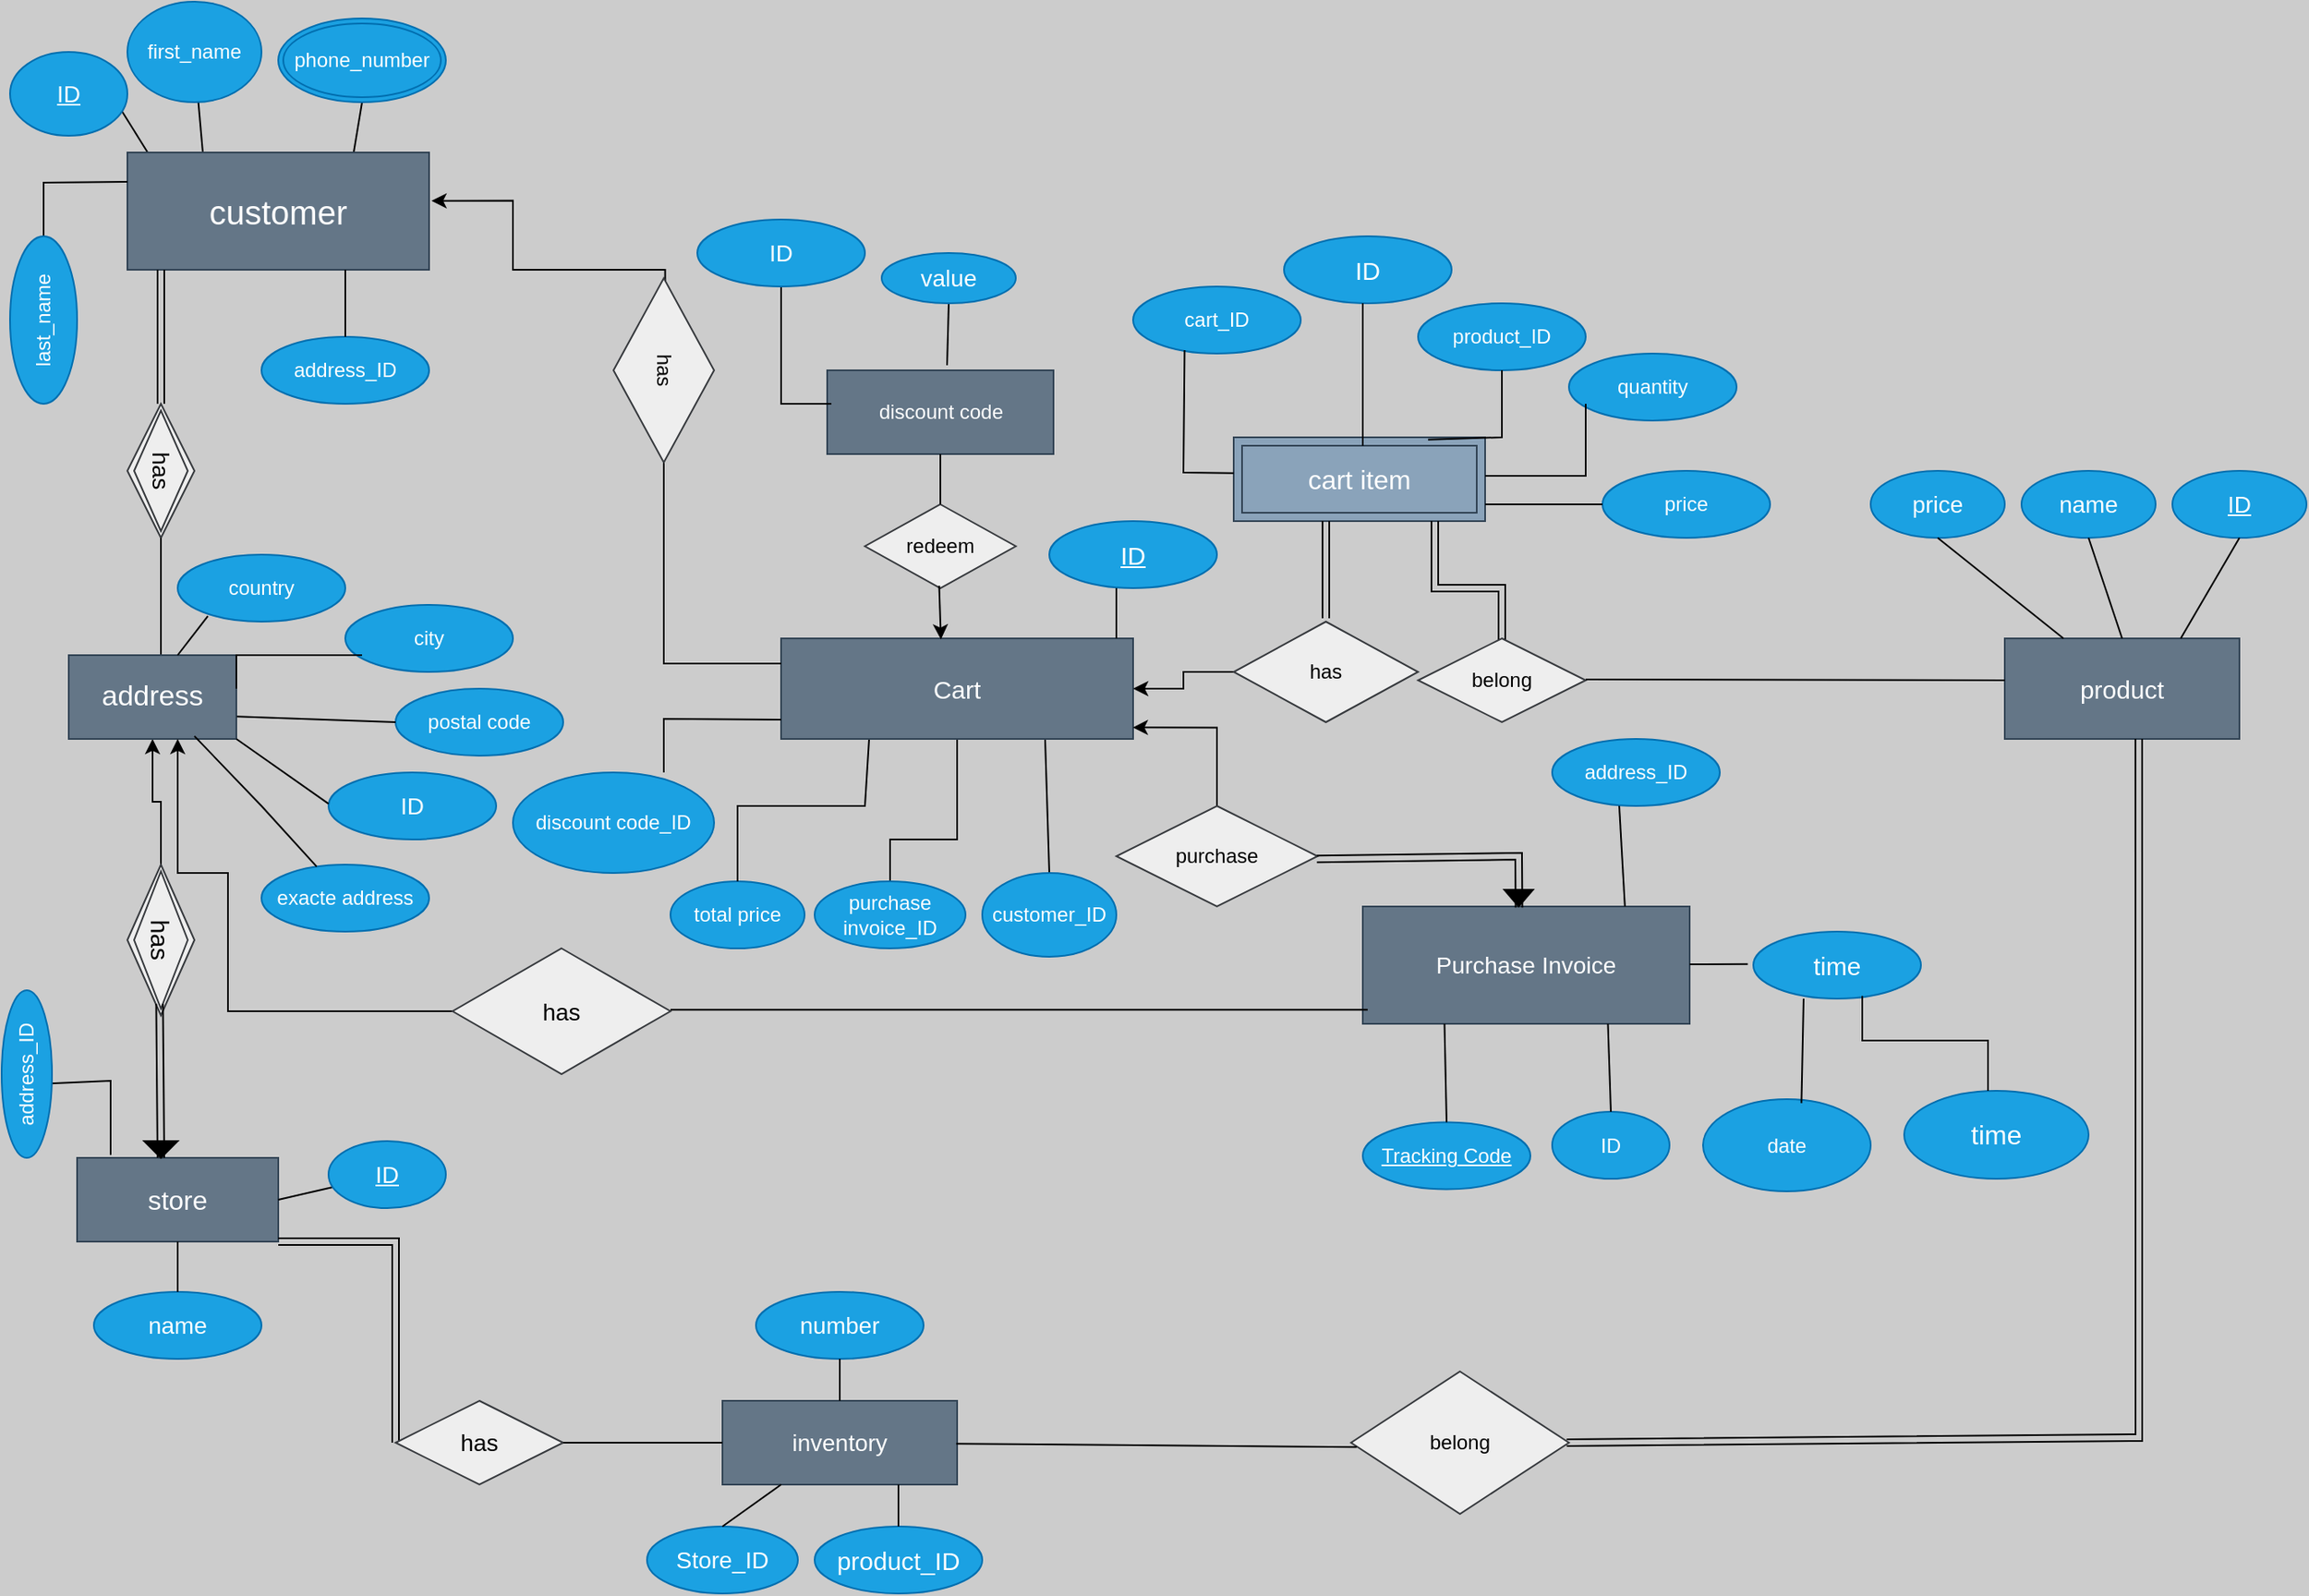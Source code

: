<mxfile version="21.1.1" type="device">
  <diagram id="R2lEEEUBdFMjLlhIrx00" name="Page-1">
    <mxGraphModel dx="1500" dy="830" grid="1" gridSize="10" guides="1" tooltips="1" connect="0" arrows="1" fold="1" page="1" pageScale="1" pageWidth="827" pageHeight="1169" background="#CCCCCC" math="0" shadow="0" extFonts="Permanent Marker^https://fonts.googleapis.com/css?family=Permanent+Marker">
      <root>
        <mxCell id="0" />
        <mxCell id="1" parent="0" />
        <mxCell id="7IuXafY-8ZTA0ZM4Ju-p-3" value="" style="endArrow=none;html=1;rounded=0;exitX=0.067;exitY=0.014;exitDx=0;exitDy=0;exitPerimeter=0;" parent="1" edge="1">
          <mxGeometry width="50" height="50" relative="1" as="geometry">
            <mxPoint x="102.73" y="120.98" as="sourcePoint" />
            <mxPoint x="82.401" y="88.389" as="targetPoint" />
            <Array as="points" />
          </mxGeometry>
        </mxCell>
        <mxCell id="7IuXafY-8ZTA0ZM4Ju-p-5" value="" style="endArrow=none;html=1;rounded=0;exitX=0.25;exitY=0;exitDx=0;exitDy=0;" parent="1" source="7IuXafY-8ZTA0ZM4Ju-p-10" edge="1">
          <mxGeometry width="50" height="50" relative="1" as="geometry">
            <mxPoint x="120" y="120" as="sourcePoint" />
            <mxPoint x="132.27" y="89.325" as="targetPoint" />
          </mxGeometry>
        </mxCell>
        <mxCell id="7IuXafY-8ZTA0ZM4Ju-p-7" value="" style="endArrow=none;html=1;rounded=0;entryX=0.5;entryY=1;entryDx=0;entryDy=0;exitX=0.75;exitY=0;exitDx=0;exitDy=0;" parent="1" source="7IuXafY-8ZTA0ZM4Ju-p-10" target="7IuXafY-8ZTA0ZM4Ju-p-11" edge="1">
          <mxGeometry width="50" height="50" relative="1" as="geometry">
            <mxPoint x="210" y="110" as="sourcePoint" />
            <mxPoint x="200" y="80" as="targetPoint" />
          </mxGeometry>
        </mxCell>
        <mxCell id="7IuXafY-8ZTA0ZM4Ju-p-10" value="&lt;font style=&quot;font-size: 20px;&quot;&gt;customer&lt;/font&gt;" style="whiteSpace=wrap;html=1;align=center;fillColor=#647687;strokeColor=#314354;fontColor=#ffffff;" parent="1" vertex="1">
          <mxGeometry x="90" y="120" width="180" height="70" as="geometry" />
        </mxCell>
        <mxCell id="7IuXafY-8ZTA0ZM4Ju-p-11" value="phone_number" style="ellipse;shape=doubleEllipse;margin=3;whiteSpace=wrap;html=1;align=center;fillColor=#1ba1e2;strokeColor=#006EAF;fontColor=#ffffff;" parent="1" vertex="1">
          <mxGeometry x="180" y="40" width="100" height="50" as="geometry" />
        </mxCell>
        <mxCell id="7IuXafY-8ZTA0ZM4Ju-p-13" value="&lt;font style=&quot;font-size: 12px;&quot;&gt;first_name&lt;/font&gt;" style="ellipse;whiteSpace=wrap;html=1;align=center;fillColor=#1ba1e2;strokeColor=#006EAF;fontColor=#ffffff;" parent="1" vertex="1">
          <mxGeometry x="90" y="30" width="80" height="60" as="geometry" />
        </mxCell>
        <mxCell id="7IuXafY-8ZTA0ZM4Ju-p-18" value="&lt;font style=&quot;font-size: 14px;&quot;&gt;has&lt;/font&gt;" style="shape=rhombus;double=1;perimeter=rhombusPerimeter;whiteSpace=wrap;html=1;align=center;rotation=90;fillColor=#eeeeee;strokeColor=#36393d;" parent="1" vertex="1">
          <mxGeometry x="70" y="290" width="80" height="40" as="geometry" />
        </mxCell>
        <mxCell id="7IuXafY-8ZTA0ZM4Ju-p-22" value="" style="endArrow=none;html=1;rounded=0;" parent="1" edge="1">
          <mxGeometry relative="1" as="geometry">
            <mxPoint x="110" y="350" as="sourcePoint" />
            <mxPoint x="110" y="420" as="targetPoint" />
          </mxGeometry>
        </mxCell>
        <mxCell id="CXZVb5-um_h7rUPkJkZq-14" value="" style="edgeStyle=orthogonalEdgeStyle;rounded=0;orthogonalLoop=1;jettySize=auto;html=1;" edge="1" parent="1" source="7IuXafY-8ZTA0ZM4Ju-p-25" target="K4kN4xh6zabSOPXQYrLH-1">
          <mxGeometry relative="1" as="geometry" />
        </mxCell>
        <mxCell id="7IuXafY-8ZTA0ZM4Ju-p-25" value="&lt;font style=&quot;font-size: 15px;&quot;&gt;has&lt;/font&gt;" style="shape=rhombus;double=1;perimeter=rhombusPerimeter;whiteSpace=wrap;html=1;align=center;rotation=90;fillColor=#eeeeee;strokeColor=#36393d;" parent="1" vertex="1">
          <mxGeometry x="65" y="570" width="90" height="40" as="geometry" />
        </mxCell>
        <mxCell id="7IuXafY-8ZTA0ZM4Ju-p-29" value="&lt;font style=&quot;font-size: 16px;&quot;&gt;store&lt;/font&gt;" style="whiteSpace=wrap;html=1;align=center;fillColor=#647687;strokeColor=#314354;fontColor=#ffffff;" parent="1" vertex="1">
          <mxGeometry x="60" y="720" width="120" height="50" as="geometry" />
        </mxCell>
        <mxCell id="7IuXafY-8ZTA0ZM4Ju-p-30" value="" style="endArrow=none;html=1;rounded=0;exitX=1;exitY=0.5;exitDx=0;exitDy=0;" parent="1" source="7IuXafY-8ZTA0ZM4Ju-p-29" target="7IuXafY-8ZTA0ZM4Ju-p-32" edge="1">
          <mxGeometry relative="1" as="geometry">
            <mxPoint x="180" y="680" as="sourcePoint" />
            <mxPoint x="200" y="670" as="targetPoint" />
            <Array as="points" />
          </mxGeometry>
        </mxCell>
        <mxCell id="7IuXafY-8ZTA0ZM4Ju-p-31" value="&lt;span style=&quot;font-size: 14px;&quot;&gt;ID&lt;/span&gt;" style="ellipse;whiteSpace=wrap;html=1;align=center;fontStyle=4;fillColor=#1ba1e2;fontColor=#ffffff;strokeColor=#006EAF;" parent="1" vertex="1">
          <mxGeometry x="20" y="60" width="70" height="50" as="geometry" />
        </mxCell>
        <mxCell id="7IuXafY-8ZTA0ZM4Ju-p-32" value="&lt;span style=&quot;font-size: 14px;&quot;&gt;ID&lt;/span&gt;" style="ellipse;whiteSpace=wrap;html=1;align=center;fontStyle=4;fillColor=#1ba1e2;fontColor=#ffffff;strokeColor=#006EAF;" parent="1" vertex="1">
          <mxGeometry x="210" y="710" width="70" height="40" as="geometry" />
        </mxCell>
        <mxCell id="7IuXafY-8ZTA0ZM4Ju-p-36" value="&lt;font style=&quot;font-size: 15px;&quot;&gt;product&lt;/font&gt;" style="whiteSpace=wrap;html=1;align=center;fillColor=#647687;strokeColor=#314354;fontColor=#ffffff;" parent="1" vertex="1">
          <mxGeometry x="1210" y="410" width="140" height="60" as="geometry" />
        </mxCell>
        <mxCell id="7IuXafY-8ZTA0ZM4Ju-p-43" value="&lt;font style=&quot;font-size: 14px;&quot;&gt;price&lt;/font&gt;" style="ellipse;whiteSpace=wrap;html=1;align=center;fillColor=#1ba1e2;fontColor=#ffffff;strokeColor=#006EAF;" parent="1" vertex="1">
          <mxGeometry x="1130" y="310" width="80" height="40" as="geometry" />
        </mxCell>
        <mxCell id="7IuXafY-8ZTA0ZM4Ju-p-44" value="&lt;font style=&quot;font-size: 14px;&quot;&gt;name&lt;/font&gt;" style="ellipse;whiteSpace=wrap;html=1;align=center;fillColor=#1ba1e2;fontColor=#ffffff;strokeColor=#006EAF;" parent="1" vertex="1">
          <mxGeometry x="1220" y="310" width="80" height="40" as="geometry" />
        </mxCell>
        <mxCell id="7IuXafY-8ZTA0ZM4Ju-p-45" value="" style="endArrow=none;html=1;rounded=0;entryX=0.5;entryY=0;entryDx=0;entryDy=0;exitX=0.5;exitY=1;exitDx=0;exitDy=0;" parent="1" source="7IuXafY-8ZTA0ZM4Ju-p-44" target="7IuXafY-8ZTA0ZM4Ju-p-36" edge="1">
          <mxGeometry relative="1" as="geometry">
            <mxPoint x="750" y="300" as="sourcePoint" />
            <mxPoint x="860" y="230" as="targetPoint" />
          </mxGeometry>
        </mxCell>
        <mxCell id="7IuXafY-8ZTA0ZM4Ju-p-46" value="&lt;span style=&quot;font-size: 14px;&quot;&gt;ID&lt;/span&gt;" style="ellipse;whiteSpace=wrap;html=1;align=center;fontStyle=4;fillColor=#1ba1e2;fontColor=#ffffff;strokeColor=#006EAF;" parent="1" vertex="1">
          <mxGeometry x="1310" y="310" width="80" height="40" as="geometry" />
        </mxCell>
        <mxCell id="7IuXafY-8ZTA0ZM4Ju-p-47" value="" style="endArrow=none;html=1;rounded=0;entryX=0.5;entryY=1;entryDx=0;entryDy=0;exitX=0.75;exitY=0;exitDx=0;exitDy=0;" parent="1" source="7IuXafY-8ZTA0ZM4Ju-p-36" target="7IuXafY-8ZTA0ZM4Ju-p-46" edge="1">
          <mxGeometry relative="1" as="geometry">
            <mxPoint x="700" y="410" as="sourcePoint" />
            <mxPoint x="730" y="410" as="targetPoint" />
          </mxGeometry>
        </mxCell>
        <mxCell id="7IuXafY-8ZTA0ZM4Ju-p-48" value="" style="endArrow=none;html=1;rounded=0;entryX=0;entryY=0.25;entryDx=0;entryDy=0;" parent="1" target="7IuXafY-8ZTA0ZM4Ju-p-10" edge="1">
          <mxGeometry relative="1" as="geometry">
            <mxPoint x="40" y="180" as="sourcePoint" />
            <mxPoint x="100" y="220" as="targetPoint" />
            <Array as="points">
              <mxPoint x="40" y="138" />
            </Array>
          </mxGeometry>
        </mxCell>
        <mxCell id="7IuXafY-8ZTA0ZM4Ju-p-49" value="last_name" style="ellipse;whiteSpace=wrap;html=1;align=center;fillColor=#1ba1e2;fontColor=#ffffff;strokeColor=#006EAF;rotation=-90;" parent="1" vertex="1">
          <mxGeometry x="-10" y="200" width="100" height="40" as="geometry" />
        </mxCell>
        <mxCell id="7IuXafY-8ZTA0ZM4Ju-p-51" value="&lt;font style=&quot;font-size: 14px;&quot;&gt;Purchase Invoice&lt;/font&gt;" style="whiteSpace=wrap;html=1;align=center;fillColor=#647687;fontColor=#ffffff;strokeColor=#314354;" parent="1" vertex="1">
          <mxGeometry x="827" y="570" width="195" height="70" as="geometry" />
        </mxCell>
        <mxCell id="7IuXafY-8ZTA0ZM4Ju-p-52" value="Tracking Code" style="ellipse;whiteSpace=wrap;html=1;align=center;fontStyle=4;fillColor=#1ba1e2;fontColor=#ffffff;strokeColor=#006EAF;" parent="1" vertex="1">
          <mxGeometry x="827" y="698.75" width="100" height="40" as="geometry" />
        </mxCell>
        <mxCell id="7IuXafY-8ZTA0ZM4Ju-p-55" value="" style="endArrow=none;html=1;rounded=0;entryX=0.5;entryY=0;entryDx=0;entryDy=0;exitX=0.25;exitY=1;exitDx=0;exitDy=0;" parent="1" source="7IuXafY-8ZTA0ZM4Ju-p-51" target="7IuXafY-8ZTA0ZM4Ju-p-52" edge="1">
          <mxGeometry relative="1" as="geometry">
            <mxPoint x="425" y="590" as="sourcePoint" />
            <mxPoint x="425" y="621" as="targetPoint" />
            <Array as="points" />
          </mxGeometry>
        </mxCell>
        <mxCell id="7IuXafY-8ZTA0ZM4Ju-p-56" value="&lt;font style=&quot;font-size: 15px;&quot;&gt;time&lt;/font&gt;" style="ellipse;whiteSpace=wrap;html=1;align=center;fillColor=#1ba1e2;fontColor=#ffffff;strokeColor=#006EAF;" parent="1" vertex="1">
          <mxGeometry x="1060" y="585" width="100" height="40" as="geometry" />
        </mxCell>
        <mxCell id="7IuXafY-8ZTA0ZM4Ju-p-58" value="" style="endArrow=none;html=1;rounded=0;exitX=0.5;exitY=0;exitDx=0;exitDy=0;entryX=0.75;entryY=1;entryDx=0;entryDy=0;" parent="1" source="7IuXafY-8ZTA0ZM4Ju-p-59" target="K-ahxIOYB4QELCuEIj93-1" edge="1">
          <mxGeometry relative="1" as="geometry">
            <mxPoint x="460" y="540" as="sourcePoint" />
            <mxPoint x="510" y="540" as="targetPoint" />
          </mxGeometry>
        </mxCell>
        <mxCell id="7IuXafY-8ZTA0ZM4Ju-p-59" value="customer_ID" style="ellipse;whiteSpace=wrap;html=1;align=center;fillColor=#1ba1e2;fontColor=#ffffff;strokeColor=#006EAF;" parent="1" vertex="1">
          <mxGeometry x="600" y="550" width="80" height="50" as="geometry" />
        </mxCell>
        <mxCell id="7IuXafY-8ZTA0ZM4Ju-p-61" value="" style="endArrow=none;html=1;rounded=0;exitX=0.5;exitY=0;exitDx=0;exitDy=0;entryX=0.5;entryY=1;entryDx=0;entryDy=0;" parent="1" source="7IuXafY-8ZTA0ZM4Ju-p-62" target="K-ahxIOYB4QELCuEIj93-1" edge="1">
          <mxGeometry relative="1" as="geometry">
            <mxPoint x="460" y="580" as="sourcePoint" />
            <mxPoint x="510" y="580" as="targetPoint" />
            <Array as="points">
              <mxPoint x="545" y="530" />
              <mxPoint x="585" y="530" />
            </Array>
          </mxGeometry>
        </mxCell>
        <mxCell id="7IuXafY-8ZTA0ZM4Ju-p-62" value="purchase invoice_ID" style="ellipse;whiteSpace=wrap;html=1;align=center;fillColor=#1ba1e2;fontColor=#ffffff;strokeColor=#006EAF;" parent="1" vertex="1">
          <mxGeometry x="500" y="555" width="90" height="40" as="geometry" />
        </mxCell>
        <mxCell id="7IuXafY-8ZTA0ZM4Ju-p-64" value="ID" style="ellipse;whiteSpace=wrap;html=1;align=center;fillColor=#1ba1e2;fontColor=#ffffff;strokeColor=#006EAF;" parent="1" vertex="1">
          <mxGeometry x="940" y="692.5" width="70" height="40" as="geometry" />
        </mxCell>
        <mxCell id="7IuXafY-8ZTA0ZM4Ju-p-69" value="" style="endArrow=none;html=1;rounded=0;entryX=0.25;entryY=0;entryDx=0;entryDy=0;exitX=0.5;exitY=1;exitDx=0;exitDy=0;" parent="1" source="7IuXafY-8ZTA0ZM4Ju-p-43" target="7IuXafY-8ZTA0ZM4Ju-p-36" edge="1">
          <mxGeometry relative="1" as="geometry">
            <mxPoint x="650" y="310" as="sourcePoint" />
            <mxPoint x="660" y="360" as="targetPoint" />
          </mxGeometry>
        </mxCell>
        <mxCell id="7IuXafY-8ZTA0ZM4Ju-p-73" value="discount code" style="whiteSpace=wrap;html=1;align=center;fillColor=#647687;fontColor=#ffffff;strokeColor=#314354;" parent="1" vertex="1">
          <mxGeometry x="507.5" y="250" width="135" height="50" as="geometry" />
        </mxCell>
        <mxCell id="7IuXafY-8ZTA0ZM4Ju-p-74" value="total price" style="ellipse;whiteSpace=wrap;html=1;align=center;fillColor=#1ba1e2;fontColor=#ffffff;strokeColor=#006EAF;" parent="1" vertex="1">
          <mxGeometry x="414" y="555" width="80" height="40" as="geometry" />
        </mxCell>
        <mxCell id="7IuXafY-8ZTA0ZM4Ju-p-75" value="" style="endArrow=none;html=1;rounded=0;exitX=0.5;exitY=0;exitDx=0;exitDy=0;entryX=0.25;entryY=1;entryDx=0;entryDy=0;" parent="1" source="7IuXafY-8ZTA0ZM4Ju-p-74" target="K-ahxIOYB4QELCuEIj93-1" edge="1">
          <mxGeometry relative="1" as="geometry">
            <mxPoint x="270" y="569" as="sourcePoint" />
            <mxPoint x="320" y="569" as="targetPoint" />
            <Array as="points">
              <mxPoint x="454" y="510" />
              <mxPoint x="530" y="510" />
            </Array>
          </mxGeometry>
        </mxCell>
        <mxCell id="7IuXafY-8ZTA0ZM4Ju-p-76" value="" style="shape=link;html=1;rounded=0;entryX=0.924;entryY=0.52;entryDx=0;entryDy=0;entryPerimeter=0;" parent="1" target="7IuXafY-8ZTA0ZM4Ju-p-25" edge="1">
          <mxGeometry relative="1" as="geometry">
            <mxPoint x="110" y="720" as="sourcePoint" />
            <mxPoint x="270" y="720" as="targetPoint" />
          </mxGeometry>
        </mxCell>
        <mxCell id="7IuXafY-8ZTA0ZM4Ju-p-77" value="" style="resizable=0;html=1;whiteSpace=wrap;align=right;verticalAlign=bottom;" parent="7IuXafY-8ZTA0ZM4Ju-p-76" connectable="0" vertex="1">
          <mxGeometry x="1" relative="1" as="geometry" />
        </mxCell>
        <mxCell id="7IuXafY-8ZTA0ZM4Ju-p-83" value="&lt;font style=&quot;font-size: 14px;&quot;&gt;name&lt;/font&gt;" style="ellipse;whiteSpace=wrap;html=1;align=center;fillColor=#1ba1e2;fontColor=#ffffff;strokeColor=#006EAF;" parent="1" vertex="1">
          <mxGeometry x="70" y="800" width="100" height="40" as="geometry" />
        </mxCell>
        <mxCell id="7IuXafY-8ZTA0ZM4Ju-p-84" value="" style="endArrow=none;html=1;rounded=0;entryX=0.5;entryY=0;entryDx=0;entryDy=0;exitX=0.5;exitY=1;exitDx=0;exitDy=0;" parent="1" source="7IuXafY-8ZTA0ZM4Ju-p-29" target="7IuXafY-8ZTA0ZM4Ju-p-83" edge="1">
          <mxGeometry relative="1" as="geometry">
            <mxPoint x="110" y="770" as="sourcePoint" />
            <mxPoint x="270" y="770" as="targetPoint" />
          </mxGeometry>
        </mxCell>
        <mxCell id="7IuXafY-8ZTA0ZM4Ju-p-93" value="" style="endArrow=none;html=1;rounded=0;exitX=0.5;exitY=1;exitDx=0;exitDy=0;" parent="1" source="7IuXafY-8ZTA0ZM4Ju-p-94" edge="1">
          <mxGeometry relative="1" as="geometry">
            <mxPoint x="329.5" y="255" as="sourcePoint" />
            <mxPoint x="579" y="247" as="targetPoint" />
          </mxGeometry>
        </mxCell>
        <mxCell id="7IuXafY-8ZTA0ZM4Ju-p-94" value="&lt;font style=&quot;font-size: 14px;&quot;&gt;value&lt;/font&gt;" style="ellipse;whiteSpace=wrap;html=1;align=center;fillColor=#1ba1e2;fontColor=#ffffff;strokeColor=#006EAF;" parent="1" vertex="1">
          <mxGeometry x="540" y="180" width="80" height="30" as="geometry" />
        </mxCell>
        <mxCell id="7IuXafY-8ZTA0ZM4Ju-p-95" value="&lt;font style=&quot;font-size: 16px;&quot;&gt;time&lt;/font&gt;" style="ellipse;whiteSpace=wrap;html=1;align=center;fillColor=#1ba1e2;fontColor=#ffffff;strokeColor=#006EAF;" parent="1" vertex="1">
          <mxGeometry x="1150" y="680" width="110" height="52.5" as="geometry" />
        </mxCell>
        <mxCell id="7IuXafY-8ZTA0ZM4Ju-p-97" value="date" style="ellipse;whiteSpace=wrap;html=1;align=center;fillColor=#1ba1e2;fontColor=#ffffff;strokeColor=#006EAF;" parent="1" vertex="1">
          <mxGeometry x="1030" y="685" width="100" height="55" as="geometry" />
        </mxCell>
        <mxCell id="K-ahxIOYB4QELCuEIj93-1" value="&lt;font style=&quot;font-size: 15px;&quot;&gt;Cart&lt;/font&gt;" style="whiteSpace=wrap;html=1;align=center;fillColor=#647687;fontColor=#ffffff;strokeColor=#314354;" parent="1" vertex="1">
          <mxGeometry x="480" y="410" width="210" height="60" as="geometry" />
        </mxCell>
        <mxCell id="K-ahxIOYB4QELCuEIj93-4" value="belong" style="shape=rhombus;perimeter=rhombusPerimeter;whiteSpace=wrap;html=1;align=center;fillColor=#eeeeee;strokeColor=#36393d;" parent="1" vertex="1">
          <mxGeometry x="820" y="847.5" width="130" height="85" as="geometry" />
        </mxCell>
        <mxCell id="K-ahxIOYB4QELCuEIj93-7" value="" style="endArrow=none;html=1;rounded=0;entryX=0;entryY=0.25;entryDx=0;entryDy=0;" parent="1" source="K-ahxIOYB4QELCuEIj93-9" target="K-ahxIOYB4QELCuEIj93-1" edge="1">
          <mxGeometry relative="1" as="geometry">
            <mxPoint x="210" y="190" as="sourcePoint" />
            <mxPoint x="230" y="420" as="targetPoint" />
            <Array as="points">
              <mxPoint x="410" y="425" />
            </Array>
          </mxGeometry>
        </mxCell>
        <mxCell id="CXZVb5-um_h7rUPkJkZq-24" value="" style="edgeStyle=orthogonalEdgeStyle;rounded=0;orthogonalLoop=1;jettySize=auto;html=1;entryX=1.008;entryY=0.412;entryDx=0;entryDy=0;entryPerimeter=0;exitX=0.058;exitY=0.486;exitDx=0;exitDy=0;exitPerimeter=0;" edge="1" parent="1" source="K-ahxIOYB4QELCuEIj93-9" target="7IuXafY-8ZTA0ZM4Ju-p-10">
          <mxGeometry relative="1" as="geometry">
            <mxPoint x="410" y="190" as="sourcePoint" />
            <Array as="points">
              <mxPoint x="411" y="190" />
              <mxPoint x="320" y="190" />
              <mxPoint x="320" y="149" />
            </Array>
          </mxGeometry>
        </mxCell>
        <mxCell id="K-ahxIOYB4QELCuEIj93-9" value="has" style="shape=rhombus;perimeter=rhombusPerimeter;whiteSpace=wrap;html=1;align=center;fillColor=#eeeeee;strokeColor=#36393d;rotation=90;" parent="1" vertex="1">
          <mxGeometry x="355" y="220" width="110" height="60" as="geometry" />
        </mxCell>
        <mxCell id="K-ahxIOYB4QELCuEIj93-12" value="" style="endArrow=none;html=1;rounded=0;exitX=0.5;exitY=0;exitDx=0;exitDy=0;entryX=0.75;entryY=1;entryDx=0;entryDy=0;" parent="1" source="7IuXafY-8ZTA0ZM4Ju-p-64" target="7IuXafY-8ZTA0ZM4Ju-p-51" edge="1">
          <mxGeometry relative="1" as="geometry">
            <mxPoint x="570" y="650" as="sourcePoint" />
            <mxPoint x="720" y="650" as="targetPoint" />
          </mxGeometry>
        </mxCell>
        <mxCell id="K-ahxIOYB4QELCuEIj93-17" value="redeem" style="shape=rhombus;perimeter=rhombusPerimeter;whiteSpace=wrap;html=1;align=center;fillColor=#eeeeee;strokeColor=#36393d;" parent="1" vertex="1">
          <mxGeometry x="530" y="330" width="90" height="50" as="geometry" />
        </mxCell>
        <mxCell id="K-ahxIOYB4QELCuEIj93-18" value="" style="endArrow=none;html=1;rounded=0;exitX=0.5;exitY=0;exitDx=0;exitDy=0;entryX=0.5;entryY=1;entryDx=0;entryDy=0;" parent="1" source="K-ahxIOYB4QELCuEIj93-17" target="7IuXafY-8ZTA0ZM4Ju-p-73" edge="1">
          <mxGeometry relative="1" as="geometry">
            <mxPoint x="350" y="340" as="sourcePoint" />
            <mxPoint x="500" y="340" as="targetPoint" />
          </mxGeometry>
        </mxCell>
        <mxCell id="CXZVb5-um_h7rUPkJkZq-23" value="" style="edgeStyle=orthogonalEdgeStyle;rounded=0;orthogonalLoop=1;jettySize=auto;html=1;entryX=0.999;entryY=0.886;entryDx=0;entryDy=0;entryPerimeter=0;" edge="1" parent="1" source="-hVGppCNPM3_fdbBqAaz-1" target="K-ahxIOYB4QELCuEIj93-1">
          <mxGeometry relative="1" as="geometry" />
        </mxCell>
        <mxCell id="-hVGppCNPM3_fdbBqAaz-1" value="purchase" style="shape=rhombus;perimeter=rhombusPerimeter;whiteSpace=wrap;html=1;align=center;fillColor=#eeeeee;strokeColor=#36393d;" parent="1" vertex="1">
          <mxGeometry x="680" y="510" width="120" height="60" as="geometry" />
        </mxCell>
        <mxCell id="K4kN4xh6zabSOPXQYrLH-1" value="&lt;font style=&quot;font-size: 17px;&quot;&gt;address&lt;/font&gt;" style="whiteSpace=wrap;html=1;align=center;fillColor=#647687;fontColor=#ffffff;strokeColor=#314354;" parent="1" vertex="1">
          <mxGeometry x="55" y="420" width="100" height="50" as="geometry" />
        </mxCell>
        <mxCell id="K4kN4xh6zabSOPXQYrLH-2" value="" style="shape=link;html=1;rounded=0;entryX=0.997;entryY=0.527;entryDx=0;entryDy=0;exitX=0.478;exitY=0.009;exitDx=0;exitDy=0;exitPerimeter=0;entryPerimeter=0;" parent="1" source="7IuXafY-8ZTA0ZM4Ju-p-51" target="-hVGppCNPM3_fdbBqAaz-1" edge="1">
          <mxGeometry relative="1" as="geometry">
            <mxPoint x="700" y="550" as="sourcePoint" />
            <mxPoint x="425" y="600" as="targetPoint" />
            <Array as="points">
              <mxPoint x="920" y="540" />
            </Array>
          </mxGeometry>
        </mxCell>
        <mxCell id="K4kN4xh6zabSOPXQYrLH-3" value="" style="resizable=0;html=1;whiteSpace=wrap;align=right;verticalAlign=bottom;" parent="K4kN4xh6zabSOPXQYrLH-2" connectable="0" vertex="1">
          <mxGeometry x="1" relative="1" as="geometry" />
        </mxCell>
        <mxCell id="K4kN4xh6zabSOPXQYrLH-4" value="&lt;font style=&quot;font-size: 14px;&quot;&gt;inventory&lt;/font&gt;" style="whiteSpace=wrap;html=1;align=center;fillColor=#647687;fontColor=#ffffff;strokeColor=#314354;" parent="1" vertex="1">
          <mxGeometry x="445" y="865" width="140" height="50" as="geometry" />
        </mxCell>
        <mxCell id="K4kN4xh6zabSOPXQYrLH-5" value="" style="shape=link;html=1;rounded=0;width=-4;exitX=1;exitY=1;exitDx=0;exitDy=0;entryX=0;entryY=0.5;entryDx=0;entryDy=0;" parent="1" source="7IuXafY-8ZTA0ZM4Ju-p-29" target="K4kN4xh6zabSOPXQYrLH-8" edge="1">
          <mxGeometry relative="1" as="geometry">
            <mxPoint x="340" y="600" as="sourcePoint" />
            <mxPoint x="230" y="840" as="targetPoint" />
            <Array as="points">
              <mxPoint x="250" y="770" />
            </Array>
          </mxGeometry>
        </mxCell>
        <mxCell id="K4kN4xh6zabSOPXQYrLH-6" value="" style="resizable=0;html=1;whiteSpace=wrap;align=right;verticalAlign=bottom;" parent="K4kN4xh6zabSOPXQYrLH-5" connectable="0" vertex="1">
          <mxGeometry x="1" relative="1" as="geometry" />
        </mxCell>
        <mxCell id="K4kN4xh6zabSOPXQYrLH-8" value="&lt;font style=&quot;font-size: 14px;&quot;&gt;has&lt;/font&gt;" style="shape=rhombus;perimeter=rhombusPerimeter;whiteSpace=wrap;html=1;align=center;fillColor=#eeeeee;strokeColor=#36393d;rotation=0;" parent="1" vertex="1">
          <mxGeometry x="250" y="865" width="100" height="50" as="geometry" />
        </mxCell>
        <mxCell id="K4kN4xh6zabSOPXQYrLH-12" value="" style="endArrow=none;html=1;rounded=0;exitX=1;exitY=0.5;exitDx=0;exitDy=0;entryX=0;entryY=0.5;entryDx=0;entryDy=0;" parent="1" source="K4kN4xh6zabSOPXQYrLH-8" target="K4kN4xh6zabSOPXQYrLH-4" edge="1">
          <mxGeometry relative="1" as="geometry">
            <mxPoint x="340" y="900" as="sourcePoint" />
            <mxPoint x="180" y="970" as="targetPoint" />
          </mxGeometry>
        </mxCell>
        <mxCell id="K4kN4xh6zabSOPXQYrLH-14" value="&lt;span style=&quot;font-size: 14px;&quot;&gt;Store_ID&lt;/span&gt;" style="ellipse;whiteSpace=wrap;html=1;align=center;fillColor=#1ba1e2;strokeColor=#006EAF;fontColor=#ffffff;" parent="1" vertex="1">
          <mxGeometry x="400" y="940" width="90" height="40" as="geometry" />
        </mxCell>
        <mxCell id="K4kN4xh6zabSOPXQYrLH-15" value="&lt;span style=&quot;font-size: 15px;&quot;&gt;product_ID&lt;/span&gt;" style="ellipse;whiteSpace=wrap;html=1;align=center;fillColor=#1ba1e2;fontColor=#ffffff;strokeColor=#006EAF;" parent="1" vertex="1">
          <mxGeometry x="500" y="940" width="100" height="40" as="geometry" />
        </mxCell>
        <mxCell id="K4kN4xh6zabSOPXQYrLH-16" value="" style="endArrow=none;html=1;rounded=0;entryX=0.5;entryY=0;entryDx=0;entryDy=0;exitX=0.75;exitY=1;exitDx=0;exitDy=0;" parent="1" source="K4kN4xh6zabSOPXQYrLH-4" target="K4kN4xh6zabSOPXQYrLH-15" edge="1">
          <mxGeometry relative="1" as="geometry">
            <mxPoint x="550" y="870" as="sourcePoint" />
            <mxPoint x="710" y="880" as="targetPoint" />
          </mxGeometry>
        </mxCell>
        <mxCell id="K4kN4xh6zabSOPXQYrLH-17" value="" style="endArrow=none;html=1;rounded=0;exitX=0.25;exitY=1;exitDx=0;exitDy=0;entryX=0.5;entryY=0;entryDx=0;entryDy=0;" parent="1" source="K4kN4xh6zabSOPXQYrLH-4" target="K4kN4xh6zabSOPXQYrLH-14" edge="1">
          <mxGeometry relative="1" as="geometry">
            <mxPoint x="550" y="880" as="sourcePoint" />
            <mxPoint x="710" y="880" as="targetPoint" />
          </mxGeometry>
        </mxCell>
        <mxCell id="K4kN4xh6zabSOPXQYrLH-18" value="&lt;font style=&quot;font-size: 14px;&quot;&gt;number&lt;/font&gt;" style="ellipse;whiteSpace=wrap;html=1;align=center;fillColor=#1ba1e2;fontColor=#ffffff;strokeColor=#006EAF;" parent="1" vertex="1">
          <mxGeometry x="465" y="800" width="100" height="40" as="geometry" />
        </mxCell>
        <mxCell id="K4kN4xh6zabSOPXQYrLH-19" value="" style="endArrow=none;html=1;rounded=0;exitX=0.5;exitY=0;exitDx=0;exitDy=0;entryX=0.5;entryY=1;entryDx=0;entryDy=0;" parent="1" source="K4kN4xh6zabSOPXQYrLH-4" target="K4kN4xh6zabSOPXQYrLH-18" edge="1">
          <mxGeometry relative="1" as="geometry">
            <mxPoint x="550" y="880" as="sourcePoint" />
            <mxPoint x="710" y="880" as="targetPoint" />
          </mxGeometry>
        </mxCell>
        <mxCell id="CXZVb5-um_h7rUPkJkZq-25" value="" style="edgeStyle=orthogonalEdgeStyle;rounded=0;orthogonalLoop=1;jettySize=auto;html=1;" edge="1" parent="1" source="K4kN4xh6zabSOPXQYrLH-22" target="K-ahxIOYB4QELCuEIj93-1">
          <mxGeometry relative="1" as="geometry" />
        </mxCell>
        <mxCell id="K4kN4xh6zabSOPXQYrLH-22" value="has" style="shape=rhombus;perimeter=rhombusPerimeter;whiteSpace=wrap;html=1;align=center;fillColor=#eeeeee;strokeColor=#36393d;" parent="1" vertex="1">
          <mxGeometry x="750" y="400" width="110" height="60" as="geometry" />
        </mxCell>
        <mxCell id="K4kN4xh6zabSOPXQYrLH-26" value="&lt;font style=&quot;font-size: 16px;&quot;&gt;cart item&lt;/font&gt;" style="shape=ext;margin=3;double=1;whiteSpace=wrap;html=1;align=center;fillColor=#8AA3BA;strokeColor=#314354;fontColor=#ffffff;" parent="1" vertex="1">
          <mxGeometry x="750" y="290" width="150" height="50" as="geometry" />
        </mxCell>
        <mxCell id="K4kN4xh6zabSOPXQYrLH-28" value="" style="endArrow=none;html=1;rounded=0;exitX=0.996;exitY=0.512;exitDx=0;exitDy=0;exitPerimeter=0;entryX=0.026;entryY=0.531;entryDx=0;entryDy=0;entryPerimeter=0;" parent="1" source="K4kN4xh6zabSOPXQYrLH-4" target="K-ahxIOYB4QELCuEIj93-4" edge="1">
          <mxGeometry relative="1" as="geometry">
            <mxPoint x="670" y="860" as="sourcePoint" />
            <mxPoint x="828.68" y="891.54" as="targetPoint" />
          </mxGeometry>
        </mxCell>
        <mxCell id="K4kN4xh6zabSOPXQYrLH-30" value="" style="shape=link;html=1;rounded=0;entryX=0.571;entryY=1;entryDx=0;entryDy=0;entryPerimeter=0;exitX=0.99;exitY=0.5;exitDx=0;exitDy=0;exitPerimeter=0;" parent="1" source="K-ahxIOYB4QELCuEIj93-4" target="7IuXafY-8ZTA0ZM4Ju-p-36" edge="1">
          <mxGeometry relative="1" as="geometry">
            <mxPoint x="950" y="887" as="sourcePoint" />
            <mxPoint x="940" y="490" as="targetPoint" />
            <Array as="points">
              <mxPoint x="1290" y="887" />
              <mxPoint x="1290" y="650" />
            </Array>
          </mxGeometry>
        </mxCell>
        <mxCell id="K4kN4xh6zabSOPXQYrLH-31" value="" style="resizable=0;html=1;whiteSpace=wrap;align=right;verticalAlign=bottom;" parent="K4kN4xh6zabSOPXQYrLH-30" connectable="0" vertex="1">
          <mxGeometry x="1" relative="1" as="geometry" />
        </mxCell>
        <mxCell id="K4kN4xh6zabSOPXQYrLH-33" value="" style="endArrow=none;html=1;rounded=0;entryX=-0.033;entryY=0.483;entryDx=0;entryDy=0;entryPerimeter=0;" parent="1" source="7IuXafY-8ZTA0ZM4Ju-p-51" target="7IuXafY-8ZTA0ZM4Ju-p-56" edge="1">
          <mxGeometry relative="1" as="geometry">
            <mxPoint x="780" y="609" as="sourcePoint" />
            <mxPoint x="890" y="500" as="targetPoint" />
          </mxGeometry>
        </mxCell>
        <mxCell id="K4kN4xh6zabSOPXQYrLH-38" value="" style="endArrow=none;html=1;rounded=0;entryX=0.587;entryY=0.042;entryDx=0;entryDy=0;entryPerimeter=0;" parent="1" target="7IuXafY-8ZTA0ZM4Ju-p-97" edge="1">
          <mxGeometry relative="1" as="geometry">
            <mxPoint x="1090" y="625" as="sourcePoint" />
            <mxPoint x="1250" y="625" as="targetPoint" />
          </mxGeometry>
        </mxCell>
        <mxCell id="K4kN4xh6zabSOPXQYrLH-39" value="" style="endArrow=none;html=1;rounded=0;" parent="1" edge="1">
          <mxGeometry relative="1" as="geometry">
            <mxPoint x="1125" y="623.33" as="sourcePoint" />
            <mxPoint x="1200" y="680" as="targetPoint" />
            <Array as="points">
              <mxPoint x="1125" y="650" />
              <mxPoint x="1200" y="650" />
            </Array>
          </mxGeometry>
        </mxCell>
        <mxCell id="K4kN4xh6zabSOPXQYrLH-40" value="country" style="ellipse;whiteSpace=wrap;html=1;align=center;fillColor=#1ba1e2;fontColor=#ffffff;strokeColor=#006EAF;" parent="1" vertex="1">
          <mxGeometry x="120" y="360" width="100" height="40" as="geometry" />
        </mxCell>
        <mxCell id="K4kN4xh6zabSOPXQYrLH-41" value="city" style="ellipse;whiteSpace=wrap;html=1;align=center;fillColor=#1ba1e2;fontColor=#ffffff;strokeColor=#006EAF;" parent="1" vertex="1">
          <mxGeometry x="220" y="390" width="100" height="40" as="geometry" />
        </mxCell>
        <mxCell id="K4kN4xh6zabSOPXQYrLH-42" value="postal code" style="ellipse;whiteSpace=wrap;html=1;align=center;fillColor=#1ba1e2;fontColor=#ffffff;strokeColor=#006EAF;" parent="1" vertex="1">
          <mxGeometry x="250" y="440" width="100" height="40" as="geometry" />
        </mxCell>
        <mxCell id="K4kN4xh6zabSOPXQYrLH-43" value="&lt;font style=&quot;font-size: 14px;&quot;&gt;ID&lt;/font&gt;" style="ellipse;whiteSpace=wrap;html=1;align=center;fillColor=#1ba1e2;fontColor=#ffffff;strokeColor=#006EAF;" parent="1" vertex="1">
          <mxGeometry x="210" y="490" width="100" height="40" as="geometry" />
        </mxCell>
        <mxCell id="K4kN4xh6zabSOPXQYrLH-44" value="exacte address" style="ellipse;whiteSpace=wrap;html=1;align=center;fillColor=#1ba1e2;fontColor=#ffffff;strokeColor=#006EAF;" parent="1" vertex="1">
          <mxGeometry x="170" y="545" width="100" height="40" as="geometry" />
        </mxCell>
        <mxCell id="K4kN4xh6zabSOPXQYrLH-46" value="" style="endArrow=none;html=1;rounded=0;entryX=0.18;entryY=0.917;entryDx=0;entryDy=0;entryPerimeter=0;" parent="1" target="K4kN4xh6zabSOPXQYrLH-40" edge="1">
          <mxGeometry relative="1" as="geometry">
            <mxPoint x="120" y="420" as="sourcePoint" />
            <mxPoint x="190" y="420" as="targetPoint" />
            <Array as="points" />
          </mxGeometry>
        </mxCell>
        <mxCell id="K4kN4xh6zabSOPXQYrLH-48" value="" style="endArrow=none;html=1;rounded=0;exitX=1.003;exitY=0.733;exitDx=0;exitDy=0;exitPerimeter=0;" parent="1" source="K4kN4xh6zabSOPXQYrLH-1" edge="1">
          <mxGeometry relative="1" as="geometry">
            <mxPoint x="155" y="450" as="sourcePoint" />
            <mxPoint x="250" y="460" as="targetPoint" />
          </mxGeometry>
        </mxCell>
        <mxCell id="K4kN4xh6zabSOPXQYrLH-50" value="" style="endArrow=none;html=1;rounded=0;" parent="1" edge="1">
          <mxGeometry relative="1" as="geometry">
            <mxPoint x="155" y="440" as="sourcePoint" />
            <mxPoint x="230" y="420" as="targetPoint" />
            <Array as="points">
              <mxPoint x="155" y="420" />
            </Array>
          </mxGeometry>
        </mxCell>
        <mxCell id="K4kN4xh6zabSOPXQYrLH-51" value="" style="endArrow=none;html=1;rounded=0;entryX=0;entryY=0.467;entryDx=0;entryDy=0;entryPerimeter=0;" parent="1" target="K4kN4xh6zabSOPXQYrLH-43" edge="1">
          <mxGeometry relative="1" as="geometry">
            <mxPoint x="155" y="470" as="sourcePoint" />
            <mxPoint x="315" y="470" as="targetPoint" />
            <Array as="points" />
          </mxGeometry>
        </mxCell>
        <mxCell id="K4kN4xh6zabSOPXQYrLH-52" value="" style="endArrow=none;html=1;rounded=0;" parent="1" target="K4kN4xh6zabSOPXQYrLH-44" edge="1">
          <mxGeometry relative="1" as="geometry">
            <mxPoint x="130" y="468.33" as="sourcePoint" />
            <mxPoint x="290" y="468.33" as="targetPoint" />
            <Array as="points">
              <mxPoint x="170" y="510" />
            </Array>
          </mxGeometry>
        </mxCell>
        <mxCell id="K4kN4xh6zabSOPXQYrLH-53" value="address_ID" style="ellipse;whiteSpace=wrap;html=1;align=center;fillColor=#1ba1e2;fontColor=#ffffff;strokeColor=#006EAF;" parent="1" vertex="1">
          <mxGeometry x="940" y="470" width="100" height="40" as="geometry" />
        </mxCell>
        <mxCell id="K4kN4xh6zabSOPXQYrLH-54" value="" style="endArrow=none;html=1;rounded=0;exitX=0.802;exitY=0;exitDx=0;exitDy=0;exitPerimeter=0;" parent="1" source="7IuXafY-8ZTA0ZM4Ju-p-51" edge="1">
          <mxGeometry relative="1" as="geometry">
            <mxPoint x="820" y="510" as="sourcePoint" />
            <mxPoint x="980" y="510" as="targetPoint" />
          </mxGeometry>
        </mxCell>
        <mxCell id="K4kN4xh6zabSOPXQYrLH-55" value="product_ID" style="ellipse;whiteSpace=wrap;html=1;align=center;fillColor=#1ba1e2;fontColor=#ffffff;strokeColor=#006EAF;" parent="1" vertex="1">
          <mxGeometry x="860" y="210" width="100" height="40" as="geometry" />
        </mxCell>
        <mxCell id="K4kN4xh6zabSOPXQYrLH-56" value="address_ID" style="ellipse;whiteSpace=wrap;html=1;align=center;fillColor=#1ba1e2;fontColor=#ffffff;strokeColor=#006EAF;" parent="1" vertex="1">
          <mxGeometry x="170" y="230" width="100" height="40" as="geometry" />
        </mxCell>
        <mxCell id="K4kN4xh6zabSOPXQYrLH-57" value="" style="endArrow=none;html=1;rounded=0;" parent="1" target="K4kN4xh6zabSOPXQYrLH-56" edge="1">
          <mxGeometry relative="1" as="geometry">
            <mxPoint x="220" y="190" as="sourcePoint" />
            <mxPoint x="380" y="190" as="targetPoint" />
          </mxGeometry>
        </mxCell>
        <mxCell id="K4kN4xh6zabSOPXQYrLH-60" value="" style="shape=link;html=1;rounded=0;width=-4;" parent="1" edge="1">
          <mxGeometry relative="1" as="geometry">
            <mxPoint x="805" y="398" as="sourcePoint" />
            <mxPoint x="805" y="340" as="targetPoint" />
          </mxGeometry>
        </mxCell>
        <mxCell id="K4kN4xh6zabSOPXQYrLH-61" value="" style="resizable=0;html=1;whiteSpace=wrap;align=right;verticalAlign=bottom;" parent="K4kN4xh6zabSOPXQYrLH-60" connectable="0" vertex="1">
          <mxGeometry x="1" relative="1" as="geometry" />
        </mxCell>
        <mxCell id="CXZVb5-um_h7rUPkJkZq-21" value="" style="edgeStyle=orthogonalEdgeStyle;rounded=0;orthogonalLoop=1;jettySize=auto;html=1;" edge="1" parent="1" source="K4kN4xh6zabSOPXQYrLH-63">
          <mxGeometry relative="1" as="geometry">
            <mxPoint x="120" y="470" as="targetPoint" />
            <Array as="points">
              <mxPoint x="150" y="632" />
              <mxPoint x="150" y="550" />
              <mxPoint x="120" y="550" />
              <mxPoint x="120" y="470" />
            </Array>
          </mxGeometry>
        </mxCell>
        <mxCell id="K4kN4xh6zabSOPXQYrLH-63" value="&lt;font style=&quot;font-size: 14px;&quot;&gt;has&lt;/font&gt;" style="shape=rhombus;perimeter=rhombusPerimeter;whiteSpace=wrap;html=1;align=center;fillColor=#eeeeee;strokeColor=#36393d;" parent="1" vertex="1">
          <mxGeometry x="284" y="595" width="130" height="75" as="geometry" />
        </mxCell>
        <mxCell id="K4kN4xh6zabSOPXQYrLH-64" value="" style="endArrow=none;html=1;rounded=0;entryX=0.015;entryY=0.881;entryDx=0;entryDy=0;entryPerimeter=0;" parent="1" target="7IuXafY-8ZTA0ZM4Ju-p-51" edge="1">
          <mxGeometry relative="1" as="geometry">
            <mxPoint x="414" y="631.67" as="sourcePoint" />
            <mxPoint x="574" y="631.67" as="targetPoint" />
          </mxGeometry>
        </mxCell>
        <mxCell id="K4kN4xh6zabSOPXQYrLH-65" value="&lt;font style=&quot;font-size: 15px;&quot;&gt;ID&lt;/font&gt;" style="ellipse;whiteSpace=wrap;html=1;align=center;fillColor=#1ba1e2;fontColor=#ffffff;strokeColor=#006EAF;" parent="1" vertex="1">
          <mxGeometry x="780" y="170" width="100" height="40" as="geometry" />
        </mxCell>
        <mxCell id="K4kN4xh6zabSOPXQYrLH-66" value="cart_ID" style="ellipse;whiteSpace=wrap;html=1;align=center;fillColor=#1ba1e2;fontColor=#ffffff;strokeColor=#006EAF;" parent="1" vertex="1">
          <mxGeometry x="690" y="200" width="100" height="40" as="geometry" />
        </mxCell>
        <mxCell id="K4kN4xh6zabSOPXQYrLH-67" value="quantity" style="ellipse;whiteSpace=wrap;html=1;align=center;fillColor=#1ba1e2;fontColor=#ffffff;strokeColor=#006EAF;" parent="1" vertex="1">
          <mxGeometry x="950" y="240" width="100" height="40" as="geometry" />
        </mxCell>
        <mxCell id="K4kN4xh6zabSOPXQYrLH-68" value="" style="endArrow=none;html=1;rounded=0;entryX=0;entryY=0.427;entryDx=0;entryDy=0;entryPerimeter=0;exitX=0.307;exitY=0.95;exitDx=0;exitDy=0;exitPerimeter=0;" parent="1" source="K4kN4xh6zabSOPXQYrLH-66" target="K4kN4xh6zabSOPXQYrLH-26" edge="1">
          <mxGeometry relative="1" as="geometry">
            <mxPoint x="700" y="240" as="sourcePoint" />
            <mxPoint x="860" y="240" as="targetPoint" />
            <Array as="points">
              <mxPoint x="720" y="311" />
            </Array>
          </mxGeometry>
        </mxCell>
        <mxCell id="K4kN4xh6zabSOPXQYrLH-69" value="" style="endArrow=none;html=1;rounded=0;" parent="1" edge="1">
          <mxGeometry relative="1" as="geometry">
            <mxPoint x="827" y="210" as="sourcePoint" />
            <mxPoint x="827" y="295" as="targetPoint" />
          </mxGeometry>
        </mxCell>
        <mxCell id="K4kN4xh6zabSOPXQYrLH-70" value="" style="endArrow=none;html=1;rounded=0;entryX=0.773;entryY=0.027;entryDx=0;entryDy=0;entryPerimeter=0;" parent="1" target="K4kN4xh6zabSOPXQYrLH-26" edge="1">
          <mxGeometry relative="1" as="geometry">
            <mxPoint x="910" y="250" as="sourcePoint" />
            <mxPoint x="1004.5" y="240" as="targetPoint" />
            <Array as="points">
              <mxPoint x="910" y="290" />
            </Array>
          </mxGeometry>
        </mxCell>
        <mxCell id="K4kN4xh6zabSOPXQYrLH-71" value="" style="endArrow=none;html=1;rounded=0;" parent="1" edge="1">
          <mxGeometry relative="1" as="geometry">
            <mxPoint x="960" y="270" as="sourcePoint" />
            <mxPoint x="900" y="313" as="targetPoint" />
            <Array as="points">
              <mxPoint x="960" y="313" />
            </Array>
          </mxGeometry>
        </mxCell>
        <mxCell id="K4kN4xh6zabSOPXQYrLH-72" value="price" style="ellipse;whiteSpace=wrap;html=1;align=center;fillColor=#1ba1e2;fontColor=#ffffff;strokeColor=#006EAF;" parent="1" vertex="1">
          <mxGeometry x="970" y="310" width="100" height="40" as="geometry" />
        </mxCell>
        <mxCell id="K4kN4xh6zabSOPXQYrLH-73" value="" style="endArrow=none;html=1;rounded=0;" parent="1" edge="1">
          <mxGeometry relative="1" as="geometry">
            <mxPoint x="900" y="330" as="sourcePoint" />
            <mxPoint x="970" y="330" as="targetPoint" />
          </mxGeometry>
        </mxCell>
        <mxCell id="K4kN4xh6zabSOPXQYrLH-74" value="" style="shape=link;html=1;rounded=0;" parent="1" edge="1">
          <mxGeometry relative="1" as="geometry">
            <mxPoint x="870" y="340" as="sourcePoint" />
            <mxPoint x="910" y="420" as="targetPoint" />
            <Array as="points">
              <mxPoint x="870" y="380" />
              <mxPoint x="910" y="380" />
            </Array>
          </mxGeometry>
        </mxCell>
        <mxCell id="K4kN4xh6zabSOPXQYrLH-75" value="" style="resizable=0;html=1;whiteSpace=wrap;align=right;verticalAlign=bottom;" parent="K4kN4xh6zabSOPXQYrLH-74" connectable="0" vertex="1">
          <mxGeometry x="1" relative="1" as="geometry" />
        </mxCell>
        <mxCell id="K4kN4xh6zabSOPXQYrLH-76" value="belong" style="shape=rhombus;perimeter=rhombusPerimeter;whiteSpace=wrap;html=1;align=center;fillColor=#eeeeee;strokeColor=#36393d;" parent="1" vertex="1">
          <mxGeometry x="860" y="410" width="100" height="50" as="geometry" />
        </mxCell>
        <mxCell id="K4kN4xh6zabSOPXQYrLH-77" value="" style="endArrow=none;html=1;rounded=0;" parent="1" edge="1">
          <mxGeometry relative="1" as="geometry">
            <mxPoint x="960" y="434.5" as="sourcePoint" />
            <mxPoint x="1210" y="435" as="targetPoint" />
          </mxGeometry>
        </mxCell>
        <mxCell id="K4kN4xh6zabSOPXQYrLH-79" value="&lt;font style=&quot;font-size: 15px;&quot;&gt;ID&lt;/font&gt;" style="ellipse;whiteSpace=wrap;html=1;align=center;fontStyle=4;fillColor=#1ba1e2;fontColor=#ffffff;strokeColor=#006EAF;" parent="1" vertex="1">
          <mxGeometry x="640" y="340" width="100" height="40" as="geometry" />
        </mxCell>
        <mxCell id="K4kN4xh6zabSOPXQYrLH-80" value="" style="endArrow=none;html=1;rounded=0;" parent="1" edge="1">
          <mxGeometry relative="1" as="geometry">
            <mxPoint x="680" y="410" as="sourcePoint" />
            <mxPoint x="680" y="380" as="targetPoint" />
          </mxGeometry>
        </mxCell>
        <mxCell id="Ur9Scc5VZ2CT9IjGtjHX-1" value="" style="endArrow=none;html=1;rounded=0;entryX=0.444;entryY=0.967;entryDx=0;entryDy=0;entryPerimeter=0;" parent="1" target="Ur9Scc5VZ2CT9IjGtjHX-2" edge="1">
          <mxGeometry relative="1" as="geometry">
            <mxPoint x="80" y="718.25" as="sourcePoint" />
            <mxPoint x="50" y="674" as="targetPoint" />
            <Array as="points">
              <mxPoint x="80" y="674" />
            </Array>
          </mxGeometry>
        </mxCell>
        <mxCell id="Ur9Scc5VZ2CT9IjGtjHX-2" value="address_ID" style="ellipse;whiteSpace=wrap;html=1;align=center;fillColor=#1ba1e2;fontColor=#ffffff;strokeColor=#006EAF;rotation=-90;" parent="1" vertex="1">
          <mxGeometry x="-20" y="655" width="100" height="30" as="geometry" />
        </mxCell>
        <mxCell id="Ur9Scc5VZ2CT9IjGtjHX-3" value="" style="endArrow=none;html=1;rounded=0;" parent="1" edge="1">
          <mxGeometry relative="1" as="geometry">
            <mxPoint x="410" y="490" as="sourcePoint" />
            <mxPoint x="480" y="458.46" as="targetPoint" />
            <Array as="points">
              <mxPoint x="410" y="458" />
            </Array>
          </mxGeometry>
        </mxCell>
        <mxCell id="Ur9Scc5VZ2CT9IjGtjHX-4" value="discount code_ID" style="ellipse;whiteSpace=wrap;html=1;align=center;fillColor=#1ba1e2;fontColor=#ffffff;strokeColor=#006EAF;" parent="1" vertex="1">
          <mxGeometry x="320" y="490" width="120" height="60" as="geometry" />
        </mxCell>
        <mxCell id="Ur9Scc5VZ2CT9IjGtjHX-6" value="" style="endArrow=none;html=1;rounded=0;" parent="1" edge="1">
          <mxGeometry relative="1" as="geometry">
            <mxPoint x="480" y="200" as="sourcePoint" />
            <mxPoint x="510" y="270" as="targetPoint" />
            <Array as="points">
              <mxPoint x="480" y="270" />
            </Array>
          </mxGeometry>
        </mxCell>
        <mxCell id="Ur9Scc5VZ2CT9IjGtjHX-7" value="&lt;font style=&quot;font-size: 14px;&quot;&gt;ID&lt;/font&gt;" style="ellipse;whiteSpace=wrap;html=1;align=center;fillColor=#1ba1e2;fontColor=#ffffff;strokeColor=#006EAF;" parent="1" vertex="1">
          <mxGeometry x="430" y="160" width="100" height="40" as="geometry" />
        </mxCell>
        <mxCell id="CXZVb5-um_h7rUPkJkZq-10" value="" style="shape=mxgraph.arrows2.wedgeArrow;html=1;bendable=0;startWidth=10.0;fillColor=strokeColor;defaultFillColor=invert;defaultGradientColor=invert;rounded=0;" edge="1" parent="1">
          <mxGeometry width="100" height="100" relative="1" as="geometry">
            <mxPoint x="110" y="710" as="sourcePoint" />
            <mxPoint x="110" y="720" as="targetPoint" />
          </mxGeometry>
        </mxCell>
        <mxCell id="CXZVb5-um_h7rUPkJkZq-11" value="" style="shape=link;html=1;rounded=0;" edge="1" parent="1">
          <mxGeometry relative="1" as="geometry">
            <mxPoint x="110" y="270" as="sourcePoint" />
            <mxPoint x="110" y="190" as="targetPoint" />
          </mxGeometry>
        </mxCell>
        <mxCell id="CXZVb5-um_h7rUPkJkZq-19" value="" style="endArrow=classic;html=1;rounded=0;exitX=0.492;exitY=0.971;exitDx=0;exitDy=0;exitPerimeter=0;entryX=0.454;entryY=0.01;entryDx=0;entryDy=0;entryPerimeter=0;" edge="1" parent="1" source="K-ahxIOYB4QELCuEIj93-17" target="K-ahxIOYB4QELCuEIj93-1">
          <mxGeometry width="50" height="50" relative="1" as="geometry">
            <mxPoint x="680" y="430" as="sourcePoint" />
            <mxPoint x="730" y="380" as="targetPoint" />
            <Array as="points" />
          </mxGeometry>
        </mxCell>
        <mxCell id="CXZVb5-um_h7rUPkJkZq-22" value="" style="shape=mxgraph.arrows2.wedgeArrow;html=1;bendable=0;startWidth=8.571;fillColor=strokeColor;defaultFillColor=invert;defaultGradientColor=invert;rounded=0;" edge="1" parent="1">
          <mxGeometry width="100" height="100" relative="1" as="geometry">
            <mxPoint x="920" y="560" as="sourcePoint" />
            <mxPoint x="920" y="570" as="targetPoint" />
          </mxGeometry>
        </mxCell>
      </root>
    </mxGraphModel>
  </diagram>
</mxfile>
